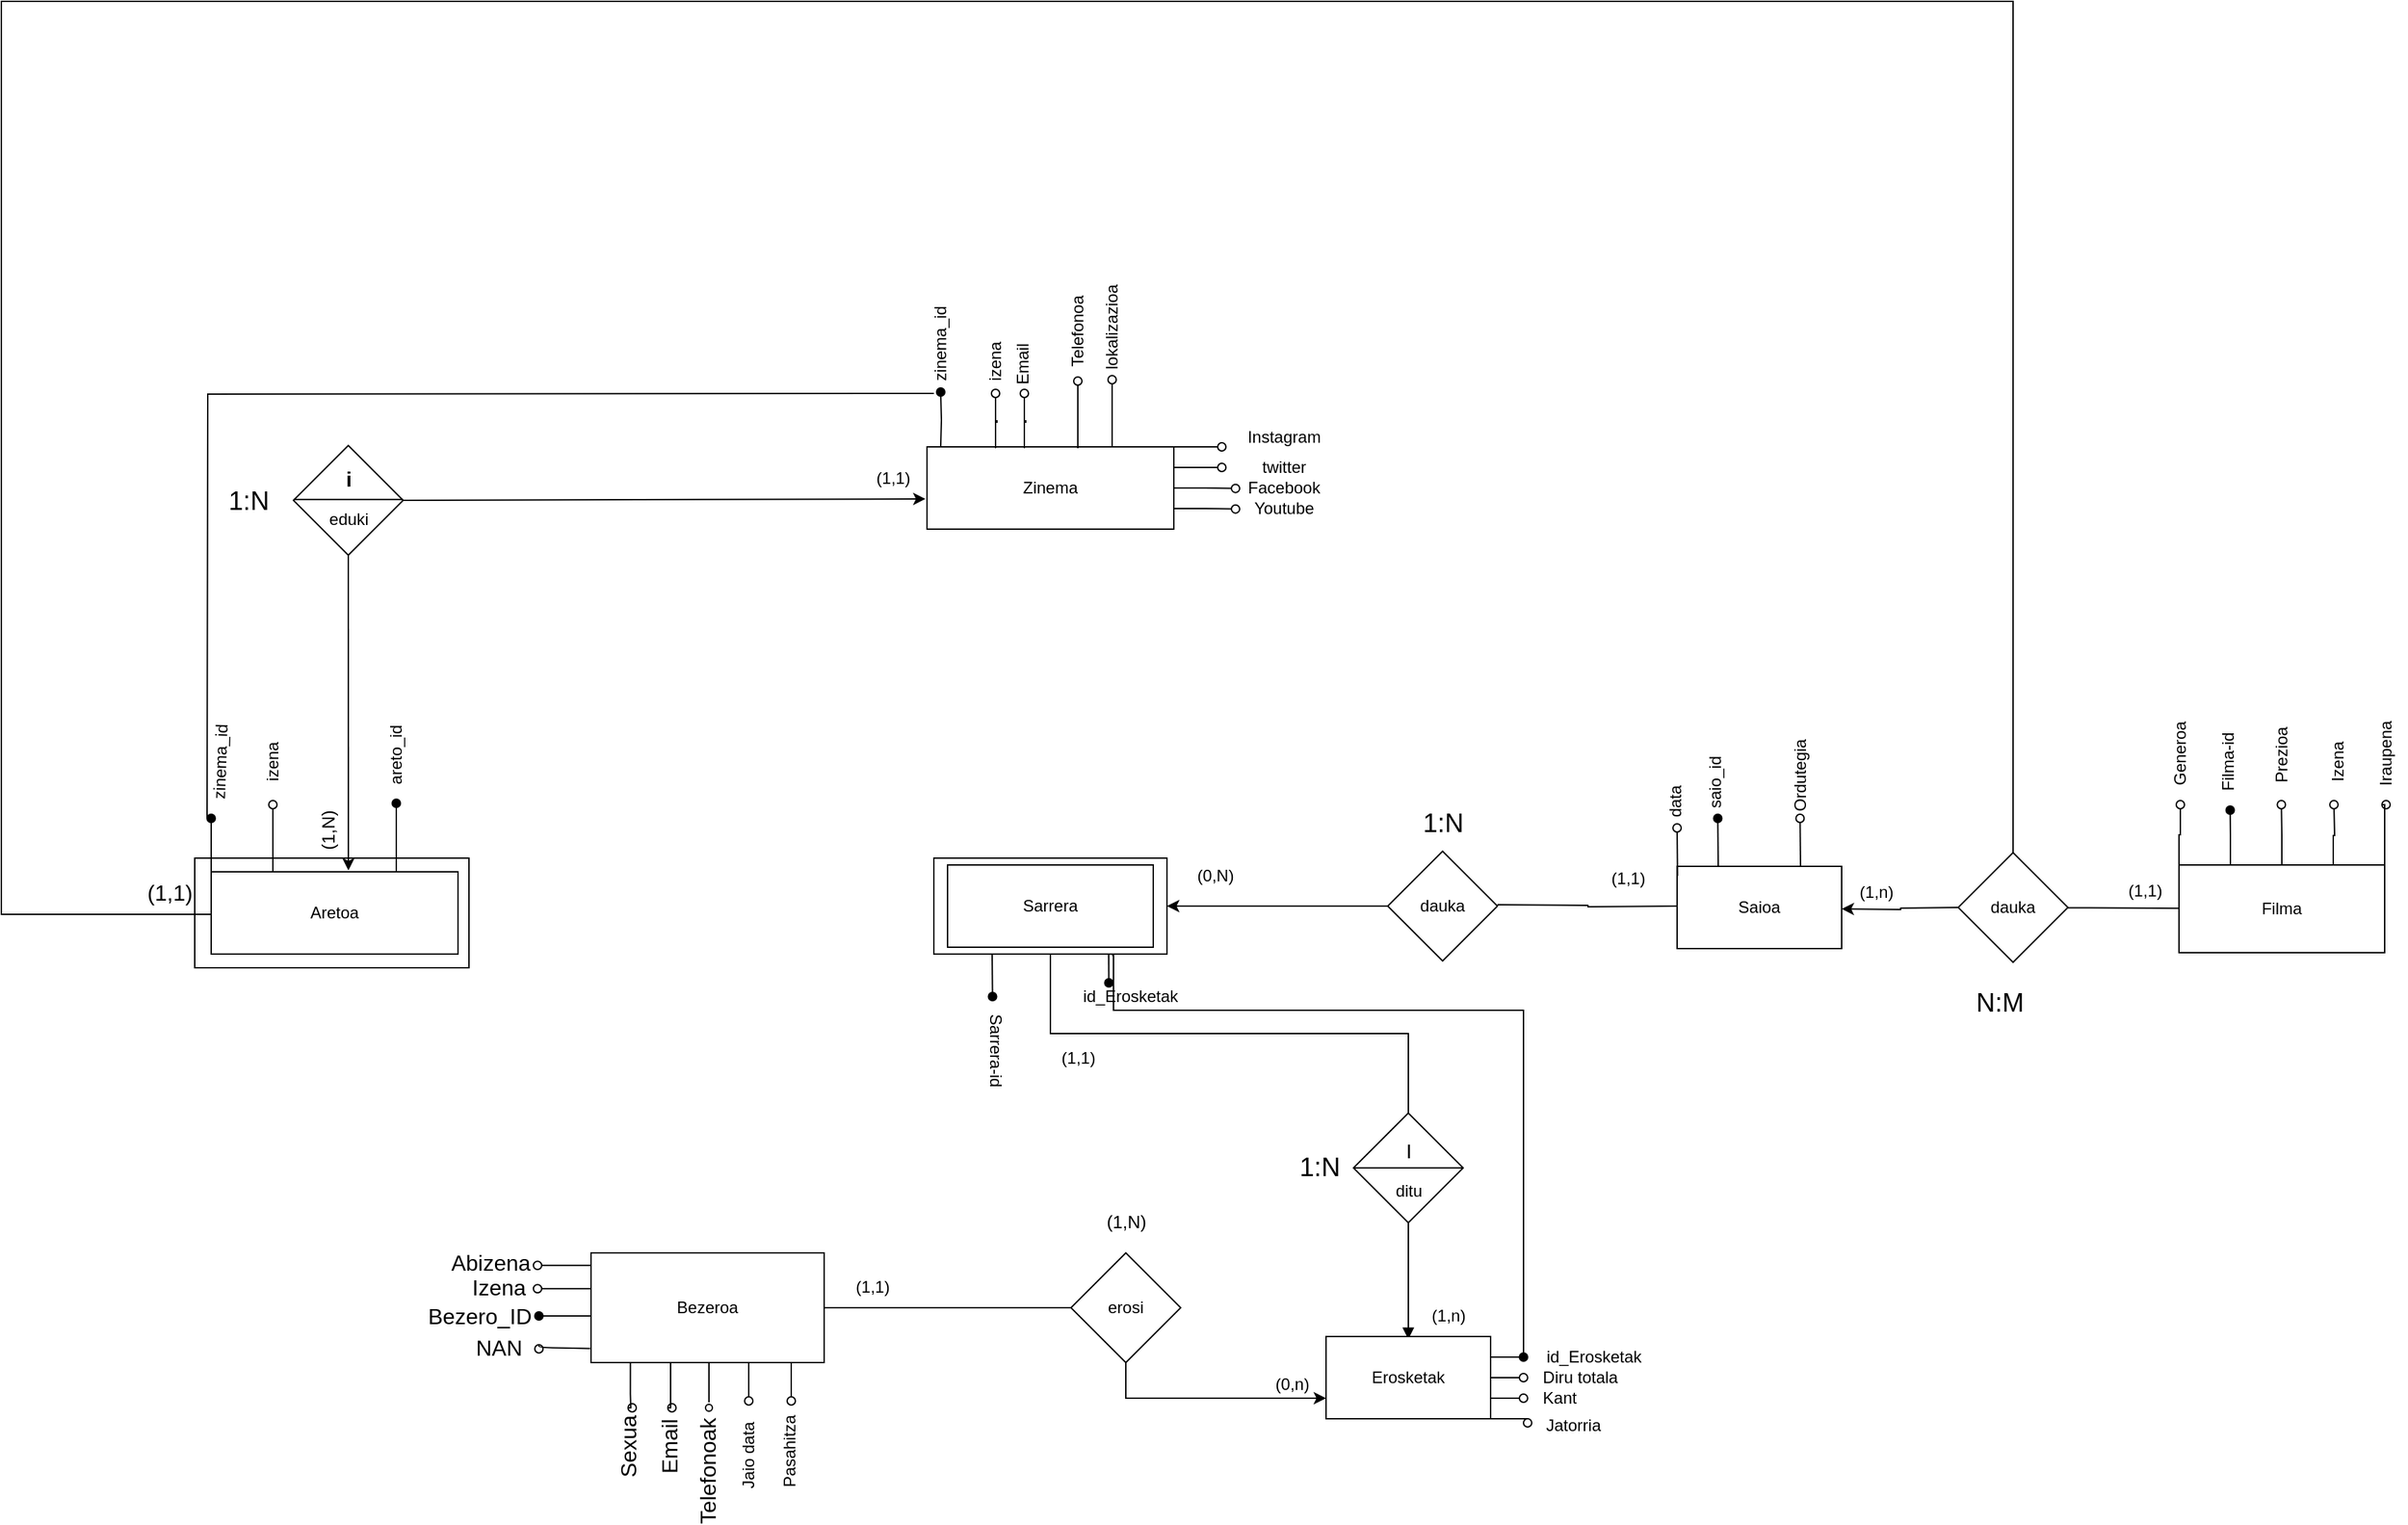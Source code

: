 <mxfile version="23.1.0" type="google">
  <diagram name="Página-1" id="Cx-z2yO7WmjjUm5L6ls4">
    <mxGraphModel grid="1" page="1" gridSize="10" guides="1" tooltips="1" connect="1" arrows="1" fold="1" pageScale="1" pageWidth="827" pageHeight="1169" math="0" shadow="0">
      <root>
        <mxCell id="0" />
        <mxCell id="1" parent="0" />
        <mxCell id="zKvvEOAe6I7a4DyK3pMX-1" value="" style="rounded=0;whiteSpace=wrap;html=1;" vertex="1" parent="1">
          <mxGeometry x="-199" y="399" width="200" height="80" as="geometry" />
        </mxCell>
        <mxCell id="iCEelQpR8W68b0SyWvai-11" style="edgeStyle=orthogonalEdgeStyle;rounded=0;orthogonalLoop=1;jettySize=auto;html=1;exitX=0.75;exitY=0;exitDx=0;exitDy=0;endArrow=oval;endFill=0;" edge="1" parent="1" source="iCEelQpR8W68b0SyWvai-1">
          <mxGeometry relative="1" as="geometry">
            <mxPoint x="470" y="50" as="targetPoint" />
          </mxGeometry>
        </mxCell>
        <mxCell id="mAaCQEFvhIQ5pJ8AMs-x-5" style="edgeStyle=orthogonalEdgeStyle;rounded=0;orthogonalLoop=1;jettySize=auto;html=1;exitX=1;exitY=0;exitDx=0;exitDy=0;endArrow=oval;endFill=0;" edge="1" parent="1" source="iCEelQpR8W68b0SyWvai-1">
          <mxGeometry relative="1" as="geometry">
            <mxPoint x="550" y="99.333" as="targetPoint" />
          </mxGeometry>
        </mxCell>
        <mxCell id="mAaCQEFvhIQ5pJ8AMs-x-6" style="edgeStyle=orthogonalEdgeStyle;rounded=0;orthogonalLoop=1;jettySize=auto;html=1;exitX=1;exitY=0.25;exitDx=0;exitDy=0;endArrow=oval;endFill=0;" edge="1" parent="1" source="iCEelQpR8W68b0SyWvai-1">
          <mxGeometry relative="1" as="geometry">
            <mxPoint x="550" y="114.333" as="targetPoint" />
          </mxGeometry>
        </mxCell>
        <mxCell id="mAaCQEFvhIQ5pJ8AMs-x-7" style="edgeStyle=orthogonalEdgeStyle;rounded=0;orthogonalLoop=1;jettySize=auto;html=1;exitX=1;exitY=0.5;exitDx=0;exitDy=0;endArrow=oval;endFill=0;" edge="1" parent="1" source="iCEelQpR8W68b0SyWvai-1">
          <mxGeometry relative="1" as="geometry">
            <mxPoint x="560" y="129.333" as="targetPoint" />
          </mxGeometry>
        </mxCell>
        <mxCell id="mAaCQEFvhIQ5pJ8AMs-x-8" style="edgeStyle=orthogonalEdgeStyle;rounded=0;orthogonalLoop=1;jettySize=auto;html=1;exitX=1;exitY=0.75;exitDx=0;exitDy=0;endArrow=oval;endFill=0;" edge="1" parent="1" source="iCEelQpR8W68b0SyWvai-1">
          <mxGeometry relative="1" as="geometry">
            <mxPoint x="560" y="144.333" as="targetPoint" />
          </mxGeometry>
        </mxCell>
        <mxCell id="iCEelQpR8W68b0SyWvai-1" value="Zinema" style="rounded=0;whiteSpace=wrap;html=1;" vertex="1" parent="1">
          <mxGeometry x="335" y="99" width="180" height="60" as="geometry" />
        </mxCell>
        <mxCell id="iCEelQpR8W68b0SyWvai-2" value="" style="endArrow=classic;html=1;rounded=0;entryX=-0.006;entryY=0.633;entryDx=0;entryDy=0;exitX=1;exitY=0.5;exitDx=0;exitDy=0;entryPerimeter=0;endFill=1;" edge="1" parent="1" source="iCEelQpR8W68b0SyWvai-4" target="iCEelQpR8W68b0SyWvai-1">
          <mxGeometry width="50" height="50" relative="1" as="geometry">
            <mxPoint x="180" y="119" as="sourcePoint" />
            <mxPoint x="440" y="359" as="targetPoint" />
          </mxGeometry>
        </mxCell>
        <mxCell id="iCEelQpR8W68b0SyWvai-18" style="edgeStyle=orthogonalEdgeStyle;rounded=0;orthogonalLoop=1;jettySize=auto;html=1;exitX=0.25;exitY=0;exitDx=0;exitDy=0;endArrow=oval;endFill=0;" edge="1" parent="1" source="iCEelQpR8W68b0SyWvai-3">
          <mxGeometry relative="1" as="geometry">
            <mxPoint x="-142" y="360" as="targetPoint" />
            <mxPoint x="-142" y="400" as="sourcePoint" />
          </mxGeometry>
        </mxCell>
        <mxCell id="zKvvEOAe6I7a4DyK3pMX-4" style="edgeStyle=orthogonalEdgeStyle;rounded=0;orthogonalLoop=1;jettySize=auto;html=1;exitX=0;exitY=0;exitDx=0;exitDy=0;endArrow=oval;endFill=1;" edge="1" parent="1" source="iCEelQpR8W68b0SyWvai-3">
          <mxGeometry relative="1" as="geometry">
            <mxPoint x="-187" y="370" as="targetPoint" />
          </mxGeometry>
        </mxCell>
        <mxCell id="iCEelQpR8W68b0SyWvai-3" value="Aretoa" style="rounded=0;whiteSpace=wrap;html=1;" vertex="1" parent="1">
          <mxGeometry x="-187" y="409" width="180" height="60" as="geometry" />
        </mxCell>
        <mxCell id="iCEelQpR8W68b0SyWvai-4" value="" style="rhombus;whiteSpace=wrap;html=1;" vertex="1" parent="1">
          <mxGeometry x="-127" y="98" width="80" height="80" as="geometry" />
        </mxCell>
        <mxCell id="iCEelQpR8W68b0SyWvai-6" value="" style="endArrow=none;html=1;rounded=0;entryX=0.5;entryY=1;entryDx=0;entryDy=0;exitX=0.556;exitY=-0.017;exitDx=0;exitDy=0;exitPerimeter=0;endFill=0;startArrow=classic;startFill=1;" edge="1" parent="1" source="iCEelQpR8W68b0SyWvai-3" target="iCEelQpR8W68b0SyWvai-4">
          <mxGeometry width="50" height="50" relative="1" as="geometry">
            <mxPoint x="-87" y="269" as="sourcePoint" />
            <mxPoint x="173" y="349" as="targetPoint" />
          </mxGeometry>
        </mxCell>
        <mxCell id="zKvvEOAe6I7a4DyK3pMX-3" style="edgeStyle=orthogonalEdgeStyle;rounded=0;orthogonalLoop=1;jettySize=auto;html=1;endArrow=none;endFill=0;" edge="1" parent="1">
          <mxGeometry relative="1" as="geometry">
            <mxPoint x="-190" y="370" as="targetPoint" />
            <mxPoint x="340" y="60" as="sourcePoint" />
          </mxGeometry>
        </mxCell>
        <mxCell id="iCEelQpR8W68b0SyWvai-12" value="zinema_id" style="text;html=1;align=center;verticalAlign=middle;resizable=0;points=[];autosize=1;strokeColor=none;fillColor=none;rotation=-90;" vertex="1" parent="1">
          <mxGeometry x="305" y="9" width="80" height="30" as="geometry" />
        </mxCell>
        <mxCell id="iCEelQpR8W68b0SyWvai-13" value="lokalizazioa" style="text;html=1;align=center;verticalAlign=middle;resizable=0;points=[];autosize=1;strokeColor=none;fillColor=none;rotation=-90;" vertex="1" parent="1">
          <mxGeometry x="425" y="-3" width="90" height="30" as="geometry" />
        </mxCell>
        <mxCell id="iCEelQpR8W68b0SyWvai-14" style="edgeStyle=orthogonalEdgeStyle;rounded=0;orthogonalLoop=1;jettySize=auto;html=1;exitX=0.75;exitY=0;exitDx=0;exitDy=0;endArrow=oval;endFill=0;" edge="1" parent="1">
          <mxGeometry relative="1" as="geometry">
            <mxPoint x="385" y="60" as="targetPoint" />
            <mxPoint x="385" y="100" as="sourcePoint" />
            <Array as="points">
              <mxPoint x="385" y="80" />
              <mxPoint x="386" y="80" />
              <mxPoint x="386" y="81" />
              <mxPoint x="385" y="81" />
            </Array>
          </mxGeometry>
        </mxCell>
        <mxCell id="iCEelQpR8W68b0SyWvai-15" value="izena" style="text;html=1;align=center;verticalAlign=middle;resizable=0;points=[];autosize=1;strokeColor=none;fillColor=none;rotation=-90;" vertex="1" parent="1">
          <mxGeometry x="360" y="22" width="50" height="30" as="geometry" />
        </mxCell>
        <mxCell id="iCEelQpR8W68b0SyWvai-19" value="izena" style="text;html=1;align=center;verticalAlign=middle;resizable=0;points=[];autosize=1;strokeColor=none;fillColor=none;rotation=-90;" vertex="1" parent="1">
          <mxGeometry x="-167" y="314" width="50" height="30" as="geometry" />
        </mxCell>
        <mxCell id="iCEelQpR8W68b0SyWvai-24" value="" style="edgeStyle=orthogonalEdgeStyle;rounded=0;orthogonalLoop=1;jettySize=auto;html=1;exitX=0.75;exitY=0;exitDx=0;exitDy=0;endArrow=oval;endFill=1;" edge="1" parent="1" source="iCEelQpR8W68b0SyWvai-3">
          <mxGeometry relative="1" as="geometry">
            <mxPoint x="-52" y="359" as="targetPoint" />
            <mxPoint x="-52" y="269" as="sourcePoint" />
          </mxGeometry>
        </mxCell>
        <mxCell id="iCEelQpR8W68b0SyWvai-17" value="areto_id" style="text;html=1;align=center;verticalAlign=middle;resizable=0;points=[];autosize=1;strokeColor=none;fillColor=none;rotation=-90;" vertex="1" parent="1">
          <mxGeometry x="-87" y="309" width="70" height="30" as="geometry" />
        </mxCell>
        <mxCell id="zKvvEOAe6I7a4DyK3pMX-22" style="edgeStyle=orthogonalEdgeStyle;rounded=0;orthogonalLoop=1;jettySize=auto;html=1;exitX=0.25;exitY=1;exitDx=0;exitDy=0;endArrow=oval;endFill=1;" edge="1" parent="1" source="iCEelQpR8W68b0SyWvai-28">
          <mxGeometry relative="1" as="geometry">
            <mxPoint x="382.788" y="500" as="targetPoint" />
          </mxGeometry>
        </mxCell>
        <mxCell id="zKvvEOAe6I7a4DyK3pMX-29" style="edgeStyle=orthogonalEdgeStyle;rounded=0;orthogonalLoop=1;jettySize=auto;html=1;exitX=0.75;exitY=1;exitDx=0;exitDy=0;endArrow=oval;endFill=1;" edge="1" parent="1" source="iCEelQpR8W68b0SyWvai-28">
          <mxGeometry relative="1" as="geometry">
            <mxPoint x="467.636" y="490" as="targetPoint" />
          </mxGeometry>
        </mxCell>
        <mxCell id="yfIDoNttYfwJfurWIFvp-7" style="edgeStyle=orthogonalEdgeStyle;rounded=0;orthogonalLoop=1;jettySize=auto;html=1;entryX=0;entryY=0.5;entryDx=0;entryDy=0;endArrow=none;endFill=0;startArrow=classic;startFill=1;" edge="1" parent="1" source="iCEelQpR8W68b0SyWvai-28" target="yfIDoNttYfwJfurWIFvp-6">
          <mxGeometry relative="1" as="geometry" />
        </mxCell>
        <mxCell id="iCEelQpR8W68b0SyWvai-28" value="" style="rounded=0;whiteSpace=wrap;html=1;" vertex="1" parent="1">
          <mxGeometry x="340" y="399" width="170" height="70" as="geometry" />
        </mxCell>
        <mxCell id="iCEelQpR8W68b0SyWvai-32" value="Sarrera-id" style="text;html=1;align=center;verticalAlign=middle;resizable=0;points=[];autosize=1;strokeColor=none;fillColor=none;rotation=90;" vertex="1" parent="1">
          <mxGeometry x="345" y="524" width="80" height="30" as="geometry" />
        </mxCell>
        <mxCell id="ZefZ5wgN9eoWKqnJJMVi-20" style="edgeStyle=orthogonalEdgeStyle;rounded=0;orthogonalLoop=1;jettySize=auto;html=1;exitX=0.25;exitY=0;exitDx=0;exitDy=0;endArrow=oval;endFill=1;" edge="1" parent="1" source="iCEelQpR8W68b0SyWvai-45" target="ZefZ5wgN9eoWKqnJJMVi-24">
          <mxGeometry relative="1" as="geometry">
            <mxPoint x="1286" y="360" as="targetPoint" />
            <Array as="points">
              <mxPoint x="1285" y="382" />
              <mxPoint x="1286" y="382" />
            </Array>
          </mxGeometry>
        </mxCell>
        <mxCell id="ZefZ5wgN9eoWKqnJJMVi-21" style="edgeStyle=orthogonalEdgeStyle;rounded=0;orthogonalLoop=1;jettySize=auto;html=1;exitX=0.75;exitY=0;exitDx=0;exitDy=0;endArrow=oval;endFill=0;" edge="1" parent="1" source="iCEelQpR8W68b0SyWvai-45">
          <mxGeometry relative="1" as="geometry">
            <mxPoint x="1361" y="360" as="targetPoint" />
          </mxGeometry>
        </mxCell>
        <mxCell id="ZefZ5wgN9eoWKqnJJMVi-22" style="edgeStyle=orthogonalEdgeStyle;rounded=0;orthogonalLoop=1;jettySize=auto;html=1;exitX=1;exitY=0;exitDx=0;exitDy=0;endArrow=oval;endFill=0;" edge="1" parent="1" source="iCEelQpR8W68b0SyWvai-45">
          <mxGeometry relative="1" as="geometry">
            <mxPoint x="1399" y="360" as="targetPoint" />
            <Array as="points">
              <mxPoint x="1398" y="360" />
            </Array>
          </mxGeometry>
        </mxCell>
        <mxCell id="ZefZ5wgN9eoWKqnJJMVi-23" style="edgeStyle=orthogonalEdgeStyle;rounded=0;orthogonalLoop=1;jettySize=auto;html=1;exitX=0;exitY=0;exitDx=0;exitDy=0;endArrow=oval;endFill=0;" edge="1" parent="1" source="iCEelQpR8W68b0SyWvai-45">
          <mxGeometry relative="1" as="geometry">
            <mxPoint x="1249" y="360" as="targetPoint" />
            <Array as="points">
              <mxPoint x="1248" y="382" />
              <mxPoint x="1249" y="382" />
            </Array>
          </mxGeometry>
        </mxCell>
        <mxCell id="auXIDBL9j_P1kWm5OIt1-6" style="edgeStyle=none;curved=1;rounded=0;orthogonalLoop=1;jettySize=auto;html=1;fontSize=12;startSize=8;endSize=8;endArrow=none;endFill=0;startArrow=none;startFill=0;" edge="1" parent="1" source="iCEelQpR8W68b0SyWvai-45" target="ZefZ5wgN9eoWKqnJJMVi-16">
          <mxGeometry relative="1" as="geometry" />
        </mxCell>
        <mxCell id="mAaCQEFvhIQ5pJ8AMs-x-3" style="edgeStyle=orthogonalEdgeStyle;rounded=0;orthogonalLoop=1;jettySize=auto;html=1;exitX=0.5;exitY=0;exitDx=0;exitDy=0;endArrow=oval;endFill=0;" edge="1" parent="1" source="iCEelQpR8W68b0SyWvai-45">
          <mxGeometry relative="1" as="geometry">
            <mxPoint x="1322.667" y="360" as="targetPoint" />
          </mxGeometry>
        </mxCell>
        <mxCell id="iCEelQpR8W68b0SyWvai-45" value="Filma" style="rounded=0;whiteSpace=wrap;html=1;" vertex="1" parent="1">
          <mxGeometry x="1248" y="404" width="150" height="64" as="geometry" />
        </mxCell>
        <mxCell id="ZefZ5wgN9eoWKqnJJMVi-35" style="edgeStyle=orthogonalEdgeStyle;rounded=0;orthogonalLoop=1;jettySize=auto;html=1;exitX=0.25;exitY=0;exitDx=0;exitDy=0;endArrow=oval;endFill=1;" edge="1" parent="1" source="ZefZ5wgN9eoWKqnJJMVi-15">
          <mxGeometry relative="1" as="geometry">
            <mxPoint x="911.667" y="370" as="targetPoint" />
          </mxGeometry>
        </mxCell>
        <mxCell id="ZefZ5wgN9eoWKqnJJMVi-37" style="edgeStyle=orthogonalEdgeStyle;rounded=0;orthogonalLoop=1;jettySize=auto;html=1;exitX=0.75;exitY=0;exitDx=0;exitDy=0;endArrow=oval;endFill=0;" edge="1" parent="1" source="ZefZ5wgN9eoWKqnJJMVi-15">
          <mxGeometry relative="1" as="geometry">
            <mxPoint x="971.667" y="370" as="targetPoint" />
          </mxGeometry>
        </mxCell>
        <mxCell id="zKvvEOAe6I7a4DyK3pMX-8" style="edgeStyle=orthogonalEdgeStyle;rounded=0;orthogonalLoop=1;jettySize=auto;html=1;exitX=0.5;exitY=1;exitDx=0;exitDy=0;endArrow=none;endFill=0;startArrow=none;startFill=0;" edge="1" parent="1" source="iCEelQpR8W68b0SyWvai-28" target="zKvvEOAe6I7a4DyK3pMX-9">
          <mxGeometry relative="1" as="geometry">
            <mxPoint x="686" y="625" as="targetPoint" />
          </mxGeometry>
        </mxCell>
        <mxCell id="yfIDoNttYfwJfurWIFvp-8" style="edgeStyle=orthogonalEdgeStyle;rounded=0;orthogonalLoop=1;jettySize=auto;html=1;entryX=1;entryY=0.5;entryDx=0;entryDy=0;endArrow=none;endFill=0;" edge="1" parent="1">
          <mxGeometry relative="1" as="geometry">
            <mxPoint x="882" y="434.0" as="sourcePoint" />
            <mxPoint x="751" y="433" as="targetPoint" />
          </mxGeometry>
        </mxCell>
        <mxCell id="ZefZ5wgN9eoWKqnJJMVi-15" value="Saioa" style="rounded=0;whiteSpace=wrap;html=1;" vertex="1" parent="1">
          <mxGeometry x="882" y="405" width="120" height="60" as="geometry" />
        </mxCell>
        <mxCell id="yfIDoNttYfwJfurWIFvp-3" style="edgeStyle=orthogonalEdgeStyle;rounded=0;orthogonalLoop=1;jettySize=auto;html=1;entryX=1;entryY=0.5;entryDx=0;entryDy=0;endArrow=classic;endFill=1;" edge="1" parent="1">
          <mxGeometry relative="1" as="geometry">
            <mxPoint x="1087" y="435" as="sourcePoint" />
            <mxPoint x="1002" y="436" as="targetPoint" />
          </mxGeometry>
        </mxCell>
        <mxCell id="ZefZ5wgN9eoWKqnJJMVi-16" value="dauka" style="rhombus;whiteSpace=wrap;html=1;" vertex="1" parent="1">
          <mxGeometry x="1087" y="395" width="80" height="80" as="geometry" />
        </mxCell>
        <mxCell id="C2vpB9DQUcM9V20TogkW-9" value="Bezero_ID" style="text;html=1;strokeColor=none;fillColor=none;align=center;verticalAlign=middle;whiteSpace=wrap;rounded=0;fontSize=16;" vertex="1" parent="1">
          <mxGeometry x="-21" y="718" width="60" height="30" as="geometry" />
        </mxCell>
        <mxCell id="C2vpB9DQUcM9V20TogkW-10" style="edgeStyle=orthogonalEdgeStyle;rounded=0;orthogonalLoop=1;jettySize=auto;html=1;exitX=0;exitY=0.5;exitDx=0;exitDy=0;endArrow=oval;endFill=1;entryX=0.983;entryY=0.586;entryDx=0;entryDy=0;entryPerimeter=0;" edge="1" parent="1">
          <mxGeometry relative="1" as="geometry">
            <mxPoint x="51.98" y="733.58" as="targetPoint" />
            <mxPoint x="90" y="733" as="sourcePoint" />
          </mxGeometry>
        </mxCell>
        <mxCell id="C2vpB9DQUcM9V20TogkW-13" style="edgeStyle=orthogonalEdgeStyle;rounded=1;orthogonalLoop=1;jettySize=auto;html=1;exitX=0.002;exitY=0.809;exitDx=0;exitDy=0;endArrow=oval;endFill=0;exitPerimeter=0;entryX=1;entryY=0.5;entryDx=0;entryDy=0;strokeColor=default;curved=0;" edge="1" parent="1">
          <mxGeometry relative="1" as="geometry">
            <mxPoint x="52" y="757" as="targetPoint" />
            <mxPoint x="89.34" y="756.72" as="sourcePoint" />
            <Array as="points">
              <mxPoint x="87" y="757" />
              <mxPoint x="52" y="756" />
            </Array>
          </mxGeometry>
        </mxCell>
        <mxCell id="C2vpB9DQUcM9V20TogkW-14" value="NAN" style="text;html=1;strokeColor=none;fillColor=none;align=center;verticalAlign=middle;whiteSpace=wrap;rounded=0;fontSize=16;" vertex="1" parent="1">
          <mxGeometry x="-7" y="741" width="60" height="30" as="geometry" />
        </mxCell>
        <mxCell id="ZefZ5wgN9eoWKqnJJMVi-24" value="Filma-id" style="text;html=1;align=center;verticalAlign=middle;resizable=0;points=[];autosize=1;strokeColor=none;fillColor=none;rotation=-90;" vertex="1" parent="1">
          <mxGeometry x="1249" y="314" width="70" height="30" as="geometry" />
        </mxCell>
        <mxCell id="ZefZ5wgN9eoWKqnJJMVi-25" value="Izena" style="text;html=1;align=center;verticalAlign=middle;resizable=0;points=[];autosize=1;strokeColor=none;fillColor=none;rotation=-90;" vertex="1" parent="1">
          <mxGeometry x="1339" y="314" width="50" height="30" as="geometry" />
        </mxCell>
        <mxCell id="ZefZ5wgN9eoWKqnJJMVi-26" value="Iraupena" style="text;html=1;align=center;verticalAlign=middle;resizable=0;points=[];autosize=1;strokeColor=none;fillColor=none;rotation=-90;" vertex="1" parent="1">
          <mxGeometry x="1364" y="308" width="70" height="30" as="geometry" />
        </mxCell>
        <mxCell id="ZefZ5wgN9eoWKqnJJMVi-27" value="Generoa" style="text;html=1;align=center;verticalAlign=middle;resizable=0;points=[];autosize=1;strokeColor=none;fillColor=none;rotation=-90;" vertex="1" parent="1">
          <mxGeometry x="1214" y="308" width="70" height="30" as="geometry" />
        </mxCell>
        <mxCell id="C2vpB9DQUcM9V20TogkW-19" style="edgeStyle=orthogonalEdgeStyle;rounded=0;orthogonalLoop=1;jettySize=auto;html=1;exitX=-0.006;exitY=0.214;exitDx=0;exitDy=0;endArrow=oval;endFill=0;exitPerimeter=0;" edge="1" parent="1">
          <mxGeometry relative="1" as="geometry">
            <mxPoint x="51" y="713" as="targetPoint" />
            <mxPoint x="89.98" y="713.12" as="sourcePoint" />
          </mxGeometry>
        </mxCell>
        <mxCell id="C2vpB9DQUcM9V20TogkW-20" value="Izena" style="text;html=1;strokeColor=none;fillColor=none;align=center;verticalAlign=middle;whiteSpace=wrap;rounded=0;fontSize=16;" vertex="1" parent="1">
          <mxGeometry x="-7" y="697" width="60" height="30" as="geometry" />
        </mxCell>
        <mxCell id="C2vpB9DQUcM9V20TogkW-21" style="edgeStyle=orthogonalEdgeStyle;rounded=0;orthogonalLoop=1;jettySize=auto;html=1;exitX=-0.006;exitY=0.214;exitDx=0;exitDy=0;endArrow=oval;endFill=0;exitPerimeter=0;" edge="1" parent="1">
          <mxGeometry relative="1" as="geometry">
            <mxPoint x="51" y="696" as="targetPoint" />
            <mxPoint x="89.98" y="696.12" as="sourcePoint" />
          </mxGeometry>
        </mxCell>
        <mxCell id="C2vpB9DQUcM9V20TogkW-22" value="Abizena" style="text;html=1;strokeColor=none;fillColor=none;align=center;verticalAlign=middle;whiteSpace=wrap;rounded=0;fontSize=16;" vertex="1" parent="1">
          <mxGeometry x="-13" y="679" width="60" height="30" as="geometry" />
        </mxCell>
        <mxCell id="C2vpB9DQUcM9V20TogkW-23" style="edgeStyle=orthogonalEdgeStyle;rounded=0;orthogonalLoop=1;jettySize=auto;html=1;exitX=0.169;exitY=0.982;exitDx=0;exitDy=0;endArrow=oval;endFill=0;exitPerimeter=0;" edge="1" parent="1" source="ZefZ5wgN9eoWKqnJJMVi-4">
          <mxGeometry relative="1" as="geometry">
            <mxPoint x="120" y="800" as="targetPoint" />
            <mxPoint x="99.98" y="706.12" as="sourcePoint" />
            <Array as="points">
              <mxPoint x="119" y="790" />
              <mxPoint x="119" y="790" />
              <mxPoint x="119" y="800" />
            </Array>
          </mxGeometry>
        </mxCell>
        <mxCell id="C2vpB9DQUcM9V20TogkW-24" value="Sexua" style="text;html=1;strokeColor=none;fillColor=none;align=center;verticalAlign=middle;whiteSpace=wrap;rounded=0;fontSize=16;rotation=-90;" vertex="1" parent="1">
          <mxGeometry x="87" y="813" width="60" height="30" as="geometry" />
        </mxCell>
        <mxCell id="C2vpB9DQUcM9V20TogkW-25" style="edgeStyle=orthogonalEdgeStyle;rounded=0;orthogonalLoop=1;jettySize=auto;html=1;exitX=0.169;exitY=0.982;exitDx=0;exitDy=0;endArrow=oval;endFill=0;exitPerimeter=0;" edge="1" parent="1">
          <mxGeometry relative="1" as="geometry">
            <mxPoint x="149" y="800" as="targetPoint" />
            <mxPoint x="148" y="766" as="sourcePoint" />
            <Array as="points">
              <mxPoint x="148" y="790" />
              <mxPoint x="148" y="790" />
              <mxPoint x="148" y="800" />
            </Array>
          </mxGeometry>
        </mxCell>
        <mxCell id="C2vpB9DQUcM9V20TogkW-26" value="Email" style="text;html=1;strokeColor=none;fillColor=none;align=center;verticalAlign=middle;whiteSpace=wrap;rounded=0;fontSize=16;rotation=-90;" vertex="1" parent="1">
          <mxGeometry x="117" y="813" width="60" height="30" as="geometry" />
        </mxCell>
        <mxCell id="C2vpB9DQUcM9V20TogkW-28" value="Telefonoak" style="text;html=1;strokeColor=none;fillColor=none;align=center;verticalAlign=middle;whiteSpace=wrap;rounded=0;fontSize=16;rotation=-90;" vertex="1" parent="1">
          <mxGeometry x="145" y="831" width="60" height="30" as="geometry" />
        </mxCell>
        <mxCell id="C2vpB9DQUcM9V20TogkW-33" value="" style="endArrow=none;html=1;rounded=0;fontSize=12;startSize=8;endSize=8;curved=1;" edge="1" parent="1">
          <mxGeometry width="50" height="50" relative="1" as="geometry">
            <mxPoint x="176" y="796" as="sourcePoint" />
            <mxPoint x="176" y="766" as="targetPoint" />
            <Array as="points">
              <mxPoint x="176" y="786" />
            </Array>
          </mxGeometry>
        </mxCell>
        <mxCell id="C2vpB9DQUcM9V20TogkW-34" value="" style="ellipse;whiteSpace=wrap;html=1;aspect=fixed;fontSize=16;strokeWidth=1;" vertex="1" parent="1">
          <mxGeometry x="173.5" y="797.5" width="5" height="5" as="geometry" />
        </mxCell>
        <mxCell id="C2vpB9DQUcM9V20TogkW-40" value="Prezioa" style="text;html=1;align=center;verticalAlign=middle;resizable=0;points=[];autosize=1;strokeColor=none;fillColor=none;rotation=-90;" vertex="1" parent="1">
          <mxGeometry x="1293" y="309" width="60" height="30" as="geometry" />
        </mxCell>
        <mxCell id="ZefZ5wgN9eoWKqnJJMVi-32" style="edgeStyle=orthogonalEdgeStyle;rounded=0;orthogonalLoop=1;jettySize=auto;html=1;exitX=-0.006;exitY=0.214;exitDx=0;exitDy=0;endArrow=oval;endFill=0;exitPerimeter=0;" edge="1" parent="1">
          <mxGeometry relative="1" as="geometry">
            <mxPoint x="205.02" y="795" as="targetPoint" />
            <mxPoint x="205.0" y="766.12" as="sourcePoint" />
            <Array as="points">
              <mxPoint x="205.02" y="775" />
              <mxPoint x="205.02" y="775" />
            </Array>
          </mxGeometry>
        </mxCell>
        <mxCell id="ZefZ5wgN9eoWKqnJJMVi-33" value="Jaio data" style="text;html=1;align=center;verticalAlign=middle;resizable=0;points=[];autosize=1;strokeColor=none;fillColor=none;rotation=-90;" vertex="1" parent="1">
          <mxGeometry x="170" y="820" width="70" height="30" as="geometry" />
        </mxCell>
        <mxCell id="ZefZ5wgN9eoWKqnJJMVi-38" value="&lt;br&gt;saio_id" style="text;html=1;align=center;verticalAlign=middle;resizable=0;points=[];autosize=1;strokeColor=none;fillColor=none;rotation=-90;" vertex="1" parent="1">
          <mxGeometry x="872" y="324" width="60" height="40" as="geometry" />
        </mxCell>
        <mxCell id="ZefZ5wgN9eoWKqnJJMVi-39" value="data" style="text;html=1;align=center;verticalAlign=middle;resizable=0;points=[];autosize=1;strokeColor=none;fillColor=none;rotation=-90;" vertex="1" parent="1">
          <mxGeometry x="856" y="343" width="50" height="30" as="geometry" />
        </mxCell>
        <mxCell id="ZefZ5wgN9eoWKqnJJMVi-40" value="Ordutegia" style="text;html=1;align=center;verticalAlign=middle;resizable=0;points=[];autosize=1;strokeColor=none;fillColor=none;rotation=-90;" vertex="1" parent="1">
          <mxGeometry x="932" y="324" width="80" height="30" as="geometry" />
        </mxCell>
        <mxCell id="ZefZ5wgN9eoWKqnJJMVi-41" value="1:N" style="text;html=1;align=center;verticalAlign=middle;resizable=0;points=[];autosize=1;strokeColor=none;fillColor=none;fontSize=19;" vertex="1" parent="1">
          <mxGeometry x="-185" y="119" width="50" height="40" as="geometry" />
        </mxCell>
        <mxCell id="ZefZ5wgN9eoWKqnJJMVi-42" value="(1,N)" style="text;html=1;align=center;verticalAlign=middle;resizable=0;points=[];autosize=1;strokeColor=none;fillColor=none;rotation=-90;fontSize=13;" vertex="1" parent="1">
          <mxGeometry x="-127" y="364" width="50" height="30" as="geometry" />
        </mxCell>
        <mxCell id="ZefZ5wgN9eoWKqnJJMVi-43" value="(1,1)" style="text;html=1;align=center;verticalAlign=middle;resizable=0;points=[];autosize=1;strokeColor=none;fillColor=none;" vertex="1" parent="1">
          <mxGeometry x="285" y="107" width="50" height="30" as="geometry" />
        </mxCell>
        <mxCell id="zKvvEOAe6I7a4DyK3pMX-18" style="edgeStyle=orthogonalEdgeStyle;rounded=0;orthogonalLoop=1;jettySize=auto;html=1;exitX=1;exitY=0.75;exitDx=0;exitDy=0;entryX=0.5;entryY=0;entryDx=0;entryDy=0;endArrow=none;endFill=0;" edge="1" parent="1" source="C2vpB9DQUcM9V20TogkW-61" target="ZefZ5wgN9eoWKqnJJMVi-16">
          <mxGeometry relative="1" as="geometry">
            <Array as="points">
              <mxPoint x="-187" y="440" />
              <mxPoint x="-340" y="440" />
              <mxPoint x="-340" y="-226" />
              <mxPoint x="1127" y="-226" />
            </Array>
            <mxPoint x="399" y="-226" as="targetPoint" />
          </mxGeometry>
        </mxCell>
        <mxCell id="C2vpB9DQUcM9V20TogkW-61" value="(1,1)" style="text;html=1;strokeColor=none;fillColor=none;align=center;verticalAlign=middle;whiteSpace=wrap;rounded=0;fontSize=16;" vertex="1" parent="1">
          <mxGeometry x="-247" y="409" width="60" height="30" as="geometry" />
        </mxCell>
        <mxCell id="ZefZ5wgN9eoWKqnJJMVi-52" value="&lt;br&gt;(0,N)" style="text;html=1;align=center;verticalAlign=middle;resizable=0;points=[];autosize=1;strokeColor=none;fillColor=none;rotation=0;" vertex="1" parent="1">
          <mxGeometry x="520" y="384" width="50" height="40" as="geometry" />
        </mxCell>
        <mxCell id="ZefZ5wgN9eoWKqnJJMVi-53" value="(1,n)" style="text;html=1;align=center;verticalAlign=middle;resizable=0;points=[];autosize=1;strokeColor=none;fillColor=none;" vertex="1" parent="1">
          <mxGeometry x="1002" y="409" width="50" height="30" as="geometry" />
        </mxCell>
        <mxCell id="zKvvEOAe6I7a4DyK3pMX-2" style="edgeStyle=orthogonalEdgeStyle;rounded=0;orthogonalLoop=1;jettySize=auto;html=1;exitX=0.5;exitY=0;exitDx=0;exitDy=0;endArrow=oval;endFill=1;strokeWidth=1;" edge="1" parent="1">
          <mxGeometry relative="1" as="geometry">
            <mxPoint x="345" y="59" as="targetPoint" />
            <mxPoint x="345" y="99" as="sourcePoint" />
          </mxGeometry>
        </mxCell>
        <mxCell id="zKvvEOAe6I7a4DyK3pMX-5" value="zinema_id" style="text;html=1;align=center;verticalAlign=middle;resizable=0;points=[];autosize=1;strokeColor=none;fillColor=none;rotation=-88;" vertex="1" parent="1">
          <mxGeometry x="-220" y="314" width="80" height="30" as="geometry" />
        </mxCell>
        <mxCell id="zKvvEOAe6I7a4DyK3pMX-6" style="edgeStyle=orthogonalEdgeStyle;rounded=0;orthogonalLoop=1;jettySize=auto;html=1;exitX=0.5;exitY=0;exitDx=0;exitDy=0;endArrow=oval;endFill=0;" edge="1" parent="1">
          <mxGeometry relative="1" as="geometry">
            <mxPoint x="881.997" y="377" as="targetPoint" />
            <mxPoint x="882.33" y="412" as="sourcePoint" />
          </mxGeometry>
        </mxCell>
        <mxCell id="zKvvEOAe6I7a4DyK3pMX-10" style="edgeStyle=orthogonalEdgeStyle;rounded=0;orthogonalLoop=1;jettySize=auto;html=1;exitX=0.5;exitY=1;exitDx=0;exitDy=0;endArrow=block;endFill=1;" edge="1" parent="1" source="zKvvEOAe6I7a4DyK3pMX-9">
          <mxGeometry relative="1" as="geometry">
            <mxPoint x="686" y="750" as="targetPoint" />
          </mxGeometry>
        </mxCell>
        <mxCell id="zKvvEOAe6I7a4DyK3pMX-9" value="" style="rhombus;whiteSpace=wrap;html=1;" vertex="1" parent="1">
          <mxGeometry x="646" y="585" width="80" height="80" as="geometry" />
        </mxCell>
        <mxCell id="zKvvEOAe6I7a4DyK3pMX-26" style="edgeStyle=orthogonalEdgeStyle;rounded=0;orthogonalLoop=1;jettySize=auto;html=1;exitX=1;exitY=0.5;exitDx=0;exitDy=0;endArrow=oval;endFill=0;" edge="1" parent="1" source="zKvvEOAe6I7a4DyK3pMX-11">
          <mxGeometry relative="1" as="geometry">
            <mxPoint x="770" y="778" as="targetPoint" />
          </mxGeometry>
        </mxCell>
        <mxCell id="zKvvEOAe6I7a4DyK3pMX-27" style="edgeStyle=orthogonalEdgeStyle;rounded=0;orthogonalLoop=1;jettySize=auto;html=1;exitX=1;exitY=0.75;exitDx=0;exitDy=0;endArrow=oval;endFill=0;" edge="1" parent="1" source="zKvvEOAe6I7a4DyK3pMX-11">
          <mxGeometry relative="1" as="geometry">
            <mxPoint x="770" y="793.152" as="targetPoint" />
          </mxGeometry>
        </mxCell>
        <mxCell id="zKvvEOAe6I7a4DyK3pMX-36" style="edgeStyle=orthogonalEdgeStyle;rounded=0;orthogonalLoop=1;jettySize=auto;html=1;exitX=1;exitY=0.25;exitDx=0;exitDy=0;endArrow=oval;endFill=1;" edge="1" parent="1" source="zKvvEOAe6I7a4DyK3pMX-11">
          <mxGeometry relative="1" as="geometry">
            <mxPoint x="770" y="762.848" as="targetPoint" />
          </mxGeometry>
        </mxCell>
        <mxCell id="zKvvEOAe6I7a4DyK3pMX-11" value="Erosketak" style="rounded=0;whiteSpace=wrap;html=1;" vertex="1" parent="1">
          <mxGeometry x="626" y="748" width="120" height="60" as="geometry" />
        </mxCell>
        <mxCell id="zKvvEOAe6I7a4DyK3pMX-16" style="edgeStyle=orthogonalEdgeStyle;rounded=0;orthogonalLoop=1;jettySize=auto;html=1;exitX=0;exitY=0.5;exitDx=0;exitDy=0;entryX=1;entryY=0.5;entryDx=0;entryDy=0;endArrow=none;endFill=0;" edge="1" parent="1" source="zKvvEOAe6I7a4DyK3pMX-15" target="ZefZ5wgN9eoWKqnJJMVi-4">
          <mxGeometry relative="1" as="geometry" />
        </mxCell>
        <mxCell id="zKvvEOAe6I7a4DyK3pMX-17" style="edgeStyle=orthogonalEdgeStyle;rounded=0;orthogonalLoop=1;jettySize=auto;html=1;exitX=0.5;exitY=1;exitDx=0;exitDy=0;entryX=0;entryY=0.75;entryDx=0;entryDy=0;" edge="1" parent="1" source="zKvvEOAe6I7a4DyK3pMX-15" target="zKvvEOAe6I7a4DyK3pMX-11">
          <mxGeometry relative="1" as="geometry" />
        </mxCell>
        <mxCell id="zKvvEOAe6I7a4DyK3pMX-15" value="erosi" style="rhombus;whiteSpace=wrap;html=1;" vertex="1" parent="1">
          <mxGeometry x="440" y="687" width="80" height="80" as="geometry" />
        </mxCell>
        <mxCell id="zKvvEOAe6I7a4DyK3pMX-20" value="Sarrera" style="rounded=0;whiteSpace=wrap;html=1;" vertex="1" parent="1">
          <mxGeometry x="350" y="404" width="150" height="60" as="geometry" />
        </mxCell>
        <mxCell id="zKvvEOAe6I7a4DyK3pMX-30" value="id_Erosketak" style="text;html=1;align=center;verticalAlign=middle;resizable=0;points=[];autosize=1;strokeColor=none;fillColor=none;" vertex="1" parent="1">
          <mxGeometry x="438" y="485" width="90" height="30" as="geometry" />
        </mxCell>
        <mxCell id="zKvvEOAe6I7a4DyK3pMX-31" value="id_Erosketak" style="text;html=1;align=center;verticalAlign=middle;resizable=0;points=[];autosize=1;strokeColor=none;fillColor=none;" vertex="1" parent="1">
          <mxGeometry x="776" y="748" width="90" height="30" as="geometry" />
        </mxCell>
        <mxCell id="zKvvEOAe6I7a4DyK3pMX-33" value="Kant" style="text;html=1;align=center;verticalAlign=middle;resizable=0;points=[];autosize=1;strokeColor=none;fillColor=none;" vertex="1" parent="1">
          <mxGeometry x="771" y="778" width="50" height="30" as="geometry" />
        </mxCell>
        <mxCell id="zKvvEOAe6I7a4DyK3pMX-35" value="Diru totala" style="text;html=1;align=center;verticalAlign=middle;resizable=0;points=[];autosize=1;strokeColor=none;fillColor=none;" vertex="1" parent="1">
          <mxGeometry x="771" y="763" width="80" height="30" as="geometry" />
        </mxCell>
        <mxCell id="zKvvEOAe6I7a4DyK3pMX-37" value="" style="endArrow=none;html=1;rounded=0;exitX=-0.012;exitY=-0.066;exitDx=0;exitDy=0;exitPerimeter=0;edgeStyle=orthogonalEdgeStyle;" edge="1" parent="1" source="zKvvEOAe6I7a4DyK3pMX-35">
          <mxGeometry width="50" height="50" relative="1" as="geometry">
            <mxPoint x="680" y="660" as="sourcePoint" />
            <mxPoint x="470" y="470" as="targetPoint" />
            <Array as="points">
              <mxPoint x="770" y="510" />
              <mxPoint x="471" y="510" />
              <mxPoint x="471" y="470" />
            </Array>
          </mxGeometry>
        </mxCell>
        <mxCell id="zKvvEOAe6I7a4DyK3pMX-38" value="(0,n)" style="text;html=1;align=center;verticalAlign=middle;resizable=0;points=[];autosize=1;strokeColor=none;fillColor=none;" vertex="1" parent="1">
          <mxGeometry x="576" y="767.5" width="50" height="30" as="geometry" />
        </mxCell>
        <mxCell id="zKvvEOAe6I7a4DyK3pMX-39" value="(1,1)" style="text;html=1;align=center;verticalAlign=middle;resizable=0;points=[];autosize=1;strokeColor=none;fillColor=none;" vertex="1" parent="1">
          <mxGeometry x="270" y="697" width="50" height="30" as="geometry" />
        </mxCell>
        <mxCell id="zKvvEOAe6I7a4DyK3pMX-40" value="" style="endArrow=none;html=1;rounded=0;exitX=0;exitY=0.5;exitDx=0;exitDy=0;entryX=1;entryY=0.5;entryDx=0;entryDy=0;" edge="1" parent="1">
          <mxGeometry width="50" height="50" relative="1" as="geometry">
            <mxPoint x="-127" y="137.38" as="sourcePoint" />
            <mxPoint x="-47" y="137.38" as="targetPoint" />
            <Array as="points">
              <mxPoint x="-94" y="137.38" />
            </Array>
          </mxGeometry>
        </mxCell>
        <mxCell id="zKvvEOAe6I7a4DyK3pMX-41" value="i" style="text;html=1;align=center;verticalAlign=middle;resizable=0;points=[];autosize=1;strokeColor=none;fillColor=none;fontStyle=1;fontSize=15;" vertex="1" parent="1">
          <mxGeometry x="-102" y="107" width="30" height="30" as="geometry" />
        </mxCell>
        <mxCell id="zKvvEOAe6I7a4DyK3pMX-42" value="eduki" style="text;html=1;align=center;verticalAlign=middle;resizable=0;points=[];autosize=1;strokeColor=none;fillColor=none;" vertex="1" parent="1">
          <mxGeometry x="-112" y="137" width="50" height="30" as="geometry" />
        </mxCell>
        <mxCell id="zKvvEOAe6I7a4DyK3pMX-44" value="" style="endArrow=none;html=1;rounded=0;exitX=0;exitY=0.5;exitDx=0;exitDy=0;entryX=1;entryY=0.5;entryDx=0;entryDy=0;" edge="1" parent="1" source="zKvvEOAe6I7a4DyK3pMX-9" target="zKvvEOAe6I7a4DyK3pMX-9">
          <mxGeometry width="50" height="50" relative="1" as="geometry">
            <mxPoint x="180" y="500" as="sourcePoint" />
            <mxPoint x="230" y="450" as="targetPoint" />
          </mxGeometry>
        </mxCell>
        <mxCell id="zKvvEOAe6I7a4DyK3pMX-45" value="ditu" style="text;html=1;align=center;verticalAlign=middle;resizable=0;points=[];autosize=1;strokeColor=none;fillColor=none;" vertex="1" parent="1">
          <mxGeometry x="666" y="627" width="40" height="30" as="geometry" />
        </mxCell>
        <mxCell id="zKvvEOAe6I7a4DyK3pMX-46" value="&lt;font style=&quot;font-size: 15px;&quot;&gt;I&lt;/font&gt;" style="text;html=1;align=center;verticalAlign=middle;resizable=0;points=[];autosize=1;strokeColor=none;fillColor=none;" vertex="1" parent="1">
          <mxGeometry x="671" y="597" width="30" height="30" as="geometry" />
        </mxCell>
        <mxCell id="UgjbDa-Vu-Xmhkbv8iaK-1" value="(1,N)" style="text;html=1;align=center;verticalAlign=middle;resizable=0;points=[];autosize=1;strokeColor=none;fillColor=none;rotation=0;fontSize=13;" vertex="1" parent="1">
          <mxGeometry x="455" y="649" width="50" height="30" as="geometry" />
        </mxCell>
        <mxCell id="UgjbDa-Vu-Xmhkbv8iaK-2" value="(1,n)" style="text;html=1;align=center;verticalAlign=middle;resizable=0;points=[];autosize=1;strokeColor=none;fillColor=none;" vertex="1" parent="1">
          <mxGeometry x="690" y="718" width="50" height="30" as="geometry" />
        </mxCell>
        <mxCell id="UgjbDa-Vu-Xmhkbv8iaK-3" value="(1,1)" style="text;html=1;align=center;verticalAlign=middle;resizable=0;points=[];autosize=1;strokeColor=none;fillColor=none;" vertex="1" parent="1">
          <mxGeometry x="420" y="530" width="50" height="30" as="geometry" />
        </mxCell>
        <mxCell id="auXIDBL9j_P1kWm5OIt1-1" value="1:N" style="text;html=1;align=center;verticalAlign=middle;resizable=0;points=[];autosize=1;strokeColor=none;fillColor=none;fontSize=19;" vertex="1" parent="1">
          <mxGeometry x="596" y="605" width="50" height="40" as="geometry" />
        </mxCell>
        <mxCell id="auXIDBL9j_P1kWm5OIt1-2" style="edgeStyle=orthogonalEdgeStyle;rounded=0;orthogonalLoop=1;jettySize=auto;html=1;exitX=-0.006;exitY=0.214;exitDx=0;exitDy=0;endArrow=oval;endFill=0;exitPerimeter=0;" edge="1" parent="1">
          <mxGeometry relative="1" as="geometry">
            <mxPoint x="236.02" y="795" as="targetPoint" />
            <mxPoint x="236.0" y="766.12" as="sourcePoint" />
            <Array as="points">
              <mxPoint x="236.02" y="775" />
              <mxPoint x="236.02" y="775" />
            </Array>
          </mxGeometry>
        </mxCell>
        <mxCell id="auXIDBL9j_P1kWm5OIt1-3" value="Pasahitza" style="text;html=1;align=center;verticalAlign=middle;resizable=0;points=[];autosize=1;strokeColor=none;fillColor=none;rotation=-90;" vertex="1" parent="1">
          <mxGeometry x="195" y="817" width="80" height="30" as="geometry" />
        </mxCell>
        <mxCell id="auXIDBL9j_P1kWm5OIt1-4" style="edgeStyle=orthogonalEdgeStyle;rounded=0;orthogonalLoop=1;jettySize=auto;html=1;exitX=0.75;exitY=0;exitDx=0;exitDy=0;endArrow=oval;endFill=0;" edge="1" parent="1">
          <mxGeometry relative="1" as="geometry">
            <mxPoint x="445" y="51" as="targetPoint" />
            <mxPoint x="445" y="100" as="sourcePoint" />
          </mxGeometry>
        </mxCell>
        <mxCell id="auXIDBL9j_P1kWm5OIt1-5" value="Telefonoa" style="text;html=1;align=center;verticalAlign=middle;resizable=0;points=[];autosize=1;strokeColor=none;fillColor=none;rotation=-90;" vertex="1" parent="1">
          <mxGeometry x="405" width="80" height="30" as="geometry" />
        </mxCell>
        <mxCell id="mAaCQEFvhIQ5pJ8AMs-x-1" value="(1,1)" style="text;html=1;align=center;verticalAlign=middle;resizable=0;points=[];autosize=1;strokeColor=none;fillColor=none;" vertex="1" parent="1">
          <mxGeometry x="1198" y="408" width="50" height="30" as="geometry" />
        </mxCell>
        <mxCell id="ZefZ5wgN9eoWKqnJJMVi-4" value="Bezeroa" style="rounded=0;whiteSpace=wrap;html=1;" vertex="1" parent="1">
          <mxGeometry x="90" y="687" width="170" height="80" as="geometry" />
        </mxCell>
        <mxCell id="auXIDBL9j_P1kWm5OIt1-7" style="edgeStyle=orthogonalEdgeStyle;rounded=0;orthogonalLoop=1;jettySize=auto;html=1;exitX=0.75;exitY=0;exitDx=0;exitDy=0;endArrow=oval;endFill=0;" edge="1" parent="1">
          <mxGeometry relative="1" as="geometry">
            <mxPoint x="406" y="60" as="targetPoint" />
            <mxPoint x="406" y="100" as="sourcePoint" />
            <Array as="points">
              <mxPoint x="406" y="80" />
              <mxPoint x="407" y="80" />
              <mxPoint x="407" y="81" />
              <mxPoint x="406" y="81" />
            </Array>
          </mxGeometry>
        </mxCell>
        <mxCell id="auXIDBL9j_P1kWm5OIt1-8" value="Email&lt;br&gt;" style="text;html=1;align=center;verticalAlign=middle;resizable=0;points=[];autosize=1;strokeColor=none;fillColor=none;rotation=-90;" vertex="1" parent="1">
          <mxGeometry x="380" y="24" width="50" height="30" as="geometry" />
        </mxCell>
        <mxCell id="mAaCQEFvhIQ5pJ8AMs-x-9" value="Instagram" style="text;html=1;align=center;verticalAlign=middle;resizable=0;points=[];autosize=1;strokeColor=none;fillColor=none;" vertex="1" parent="1">
          <mxGeometry x="555" y="77" width="80" height="30" as="geometry" />
        </mxCell>
        <mxCell id="mAaCQEFvhIQ5pJ8AMs-x-10" value="twitter" style="text;html=1;align=center;verticalAlign=middle;resizable=0;points=[];autosize=1;strokeColor=none;fillColor=none;" vertex="1" parent="1">
          <mxGeometry x="565" y="99" width="60" height="30" as="geometry" />
        </mxCell>
        <mxCell id="mAaCQEFvhIQ5pJ8AMs-x-11" value="Facebook" style="text;html=1;align=center;verticalAlign=middle;resizable=0;points=[];autosize=1;strokeColor=none;fillColor=none;" vertex="1" parent="1">
          <mxGeometry x="555" y="114" width="80" height="30" as="geometry" />
        </mxCell>
        <mxCell id="mAaCQEFvhIQ5pJ8AMs-x-12" value="Youtube" style="text;html=1;align=center;verticalAlign=middle;resizable=0;points=[];autosize=1;strokeColor=none;fillColor=none;" vertex="1" parent="1">
          <mxGeometry x="560" y="129" width="70" height="30" as="geometry" />
        </mxCell>
        <mxCell id="R-m8kHLLBKP5x_DwkkZh-3" style="edgeStyle=orthogonalEdgeStyle;rounded=0;orthogonalLoop=1;jettySize=auto;html=1;exitX=1;exitY=1;exitDx=0;exitDy=0;entryX=0.04;entryY=1.1;entryDx=0;entryDy=0;entryPerimeter=0;endArrow=oval;endFill=0;" edge="1" parent="1" source="zKvvEOAe6I7a4DyK3pMX-11" target="zKvvEOAe6I7a4DyK3pMX-33">
          <mxGeometry relative="1" as="geometry" />
        </mxCell>
        <mxCell id="R-m8kHLLBKP5x_DwkkZh-4" value="Jatorria" style="text;html=1;align=center;verticalAlign=middle;resizable=0;points=[];autosize=1;strokeColor=none;fillColor=none;" vertex="1" parent="1">
          <mxGeometry x="776" y="797.5" width="60" height="30" as="geometry" />
        </mxCell>
        <mxCell id="yfIDoNttYfwJfurWIFvp-6" value="dauka" style="rhombus;whiteSpace=wrap;html=1;" vertex="1" parent="1">
          <mxGeometry x="671" y="394" width="80" height="80" as="geometry" />
        </mxCell>
        <mxCell id="yfIDoNttYfwJfurWIFvp-9" value="(1,1)" style="text;html=1;align=center;verticalAlign=middle;resizable=0;points=[];autosize=1;strokeColor=none;fillColor=none;" vertex="1" parent="1">
          <mxGeometry x="821" y="399" width="50" height="30" as="geometry" />
        </mxCell>
        <mxCell id="LhZWKfIVhBZ4ZfQ72-kc-2" value="N:M" style="text;html=1;align=center;verticalAlign=middle;resizable=0;points=[];autosize=1;strokeColor=none;fillColor=none;fontSize=19;" vertex="1" parent="1">
          <mxGeometry x="1087" y="485" width="60" height="40" as="geometry" />
        </mxCell>
        <mxCell id="LhZWKfIVhBZ4ZfQ72-kc-3" value="1:N" style="text;html=1;align=center;verticalAlign=middle;resizable=0;points=[];autosize=1;strokeColor=none;fillColor=none;fontSize=19;" vertex="1" parent="1">
          <mxGeometry x="686" y="354" width="50" height="40" as="geometry" />
        </mxCell>
      </root>
    </mxGraphModel>
  </diagram>
</mxfile>
